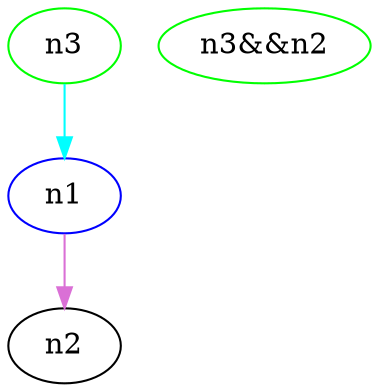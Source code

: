 digraph foo {
	n1	[a=3,
		b=4,
		color=blue];
	n1 -> n2	[a=2,
		b=5,
		color=orchid];
	n3	[b=3,
		color=green,
		label=n3];
	n3 -> n1	[a=1,
		color=cyan];
	n4	[b=toto,
		color=green,
		label="n3&&n2"];
}

